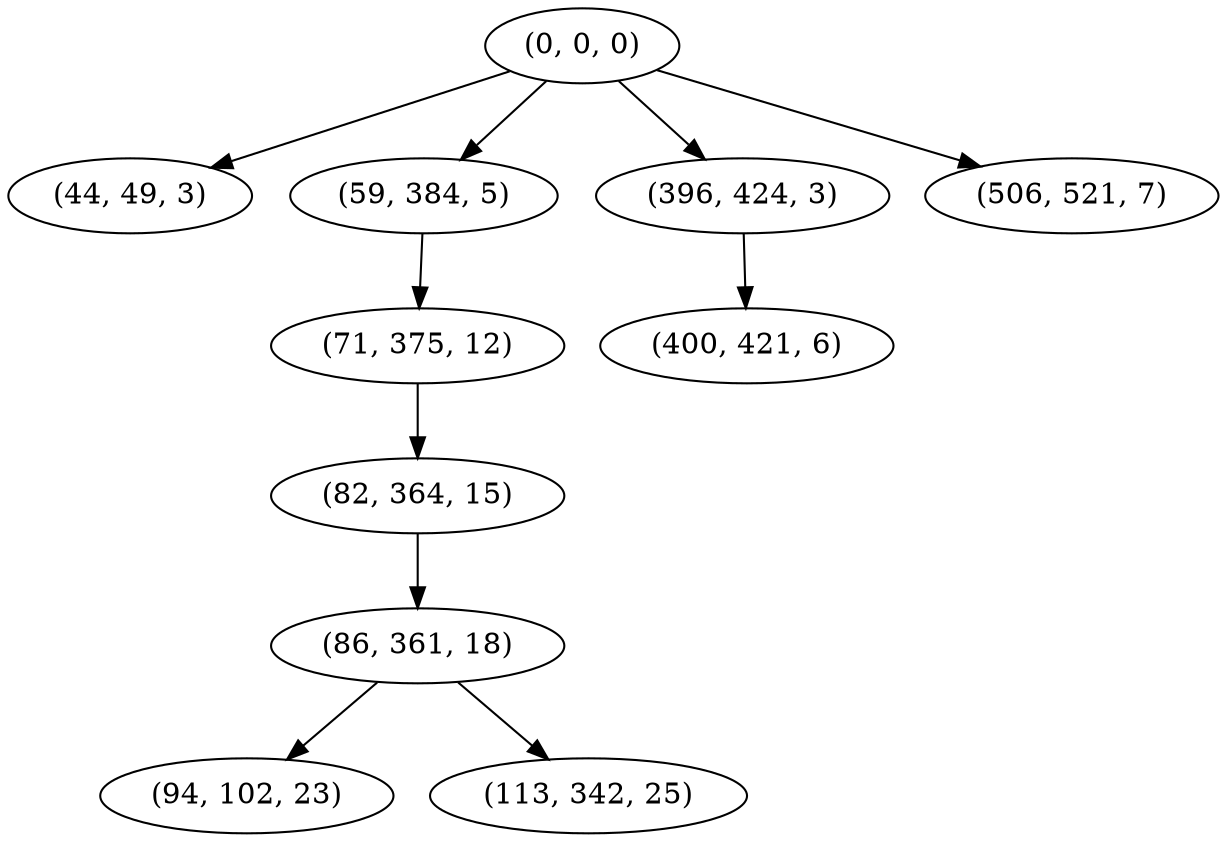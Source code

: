 digraph tree {
    "(0, 0, 0)";
    "(44, 49, 3)";
    "(59, 384, 5)";
    "(71, 375, 12)";
    "(82, 364, 15)";
    "(86, 361, 18)";
    "(94, 102, 23)";
    "(113, 342, 25)";
    "(396, 424, 3)";
    "(400, 421, 6)";
    "(506, 521, 7)";
    "(0, 0, 0)" -> "(44, 49, 3)";
    "(0, 0, 0)" -> "(59, 384, 5)";
    "(0, 0, 0)" -> "(396, 424, 3)";
    "(0, 0, 0)" -> "(506, 521, 7)";
    "(59, 384, 5)" -> "(71, 375, 12)";
    "(71, 375, 12)" -> "(82, 364, 15)";
    "(82, 364, 15)" -> "(86, 361, 18)";
    "(86, 361, 18)" -> "(94, 102, 23)";
    "(86, 361, 18)" -> "(113, 342, 25)";
    "(396, 424, 3)" -> "(400, 421, 6)";
}
